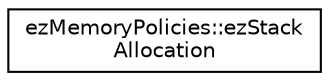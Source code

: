 digraph "Graphical Class Hierarchy"
{
 // LATEX_PDF_SIZE
  edge [fontname="Helvetica",fontsize="10",labelfontname="Helvetica",labelfontsize="10"];
  node [fontname="Helvetica",fontsize="10",shape=record];
  rankdir="LR";
  Node0 [label="ezMemoryPolicies::ezStack\lAllocation",height=0.2,width=0.4,color="black", fillcolor="white", style="filled",URL="$d8/d5d/classez_memory_policies_1_1ez_stack_allocation.htm",tooltip="This allocation policy works like a stack. You can only \"push\" and \"pop\" allocations in the correct o..."];
}
